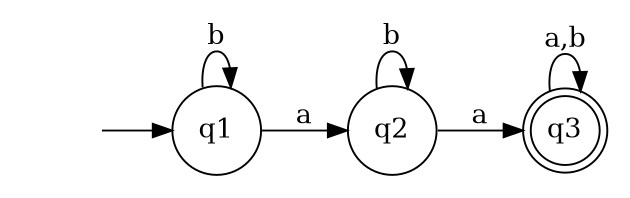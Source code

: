 digraph {
	rankdir=LR;
	margin=0.1;
	size=4;
	node [margin=0.1 shape=circle];
	q3[margin=0 shape=doublecircle];
	" "[color=white width=0];
	" " -> q1;
	q1 -> q1[label="b"];
	q1 -> q2[label="a"];
	q2 -> q2[label="b"];
	q2 -> q3[label="a"];
	q3 -> q3[label="a,b"];
}